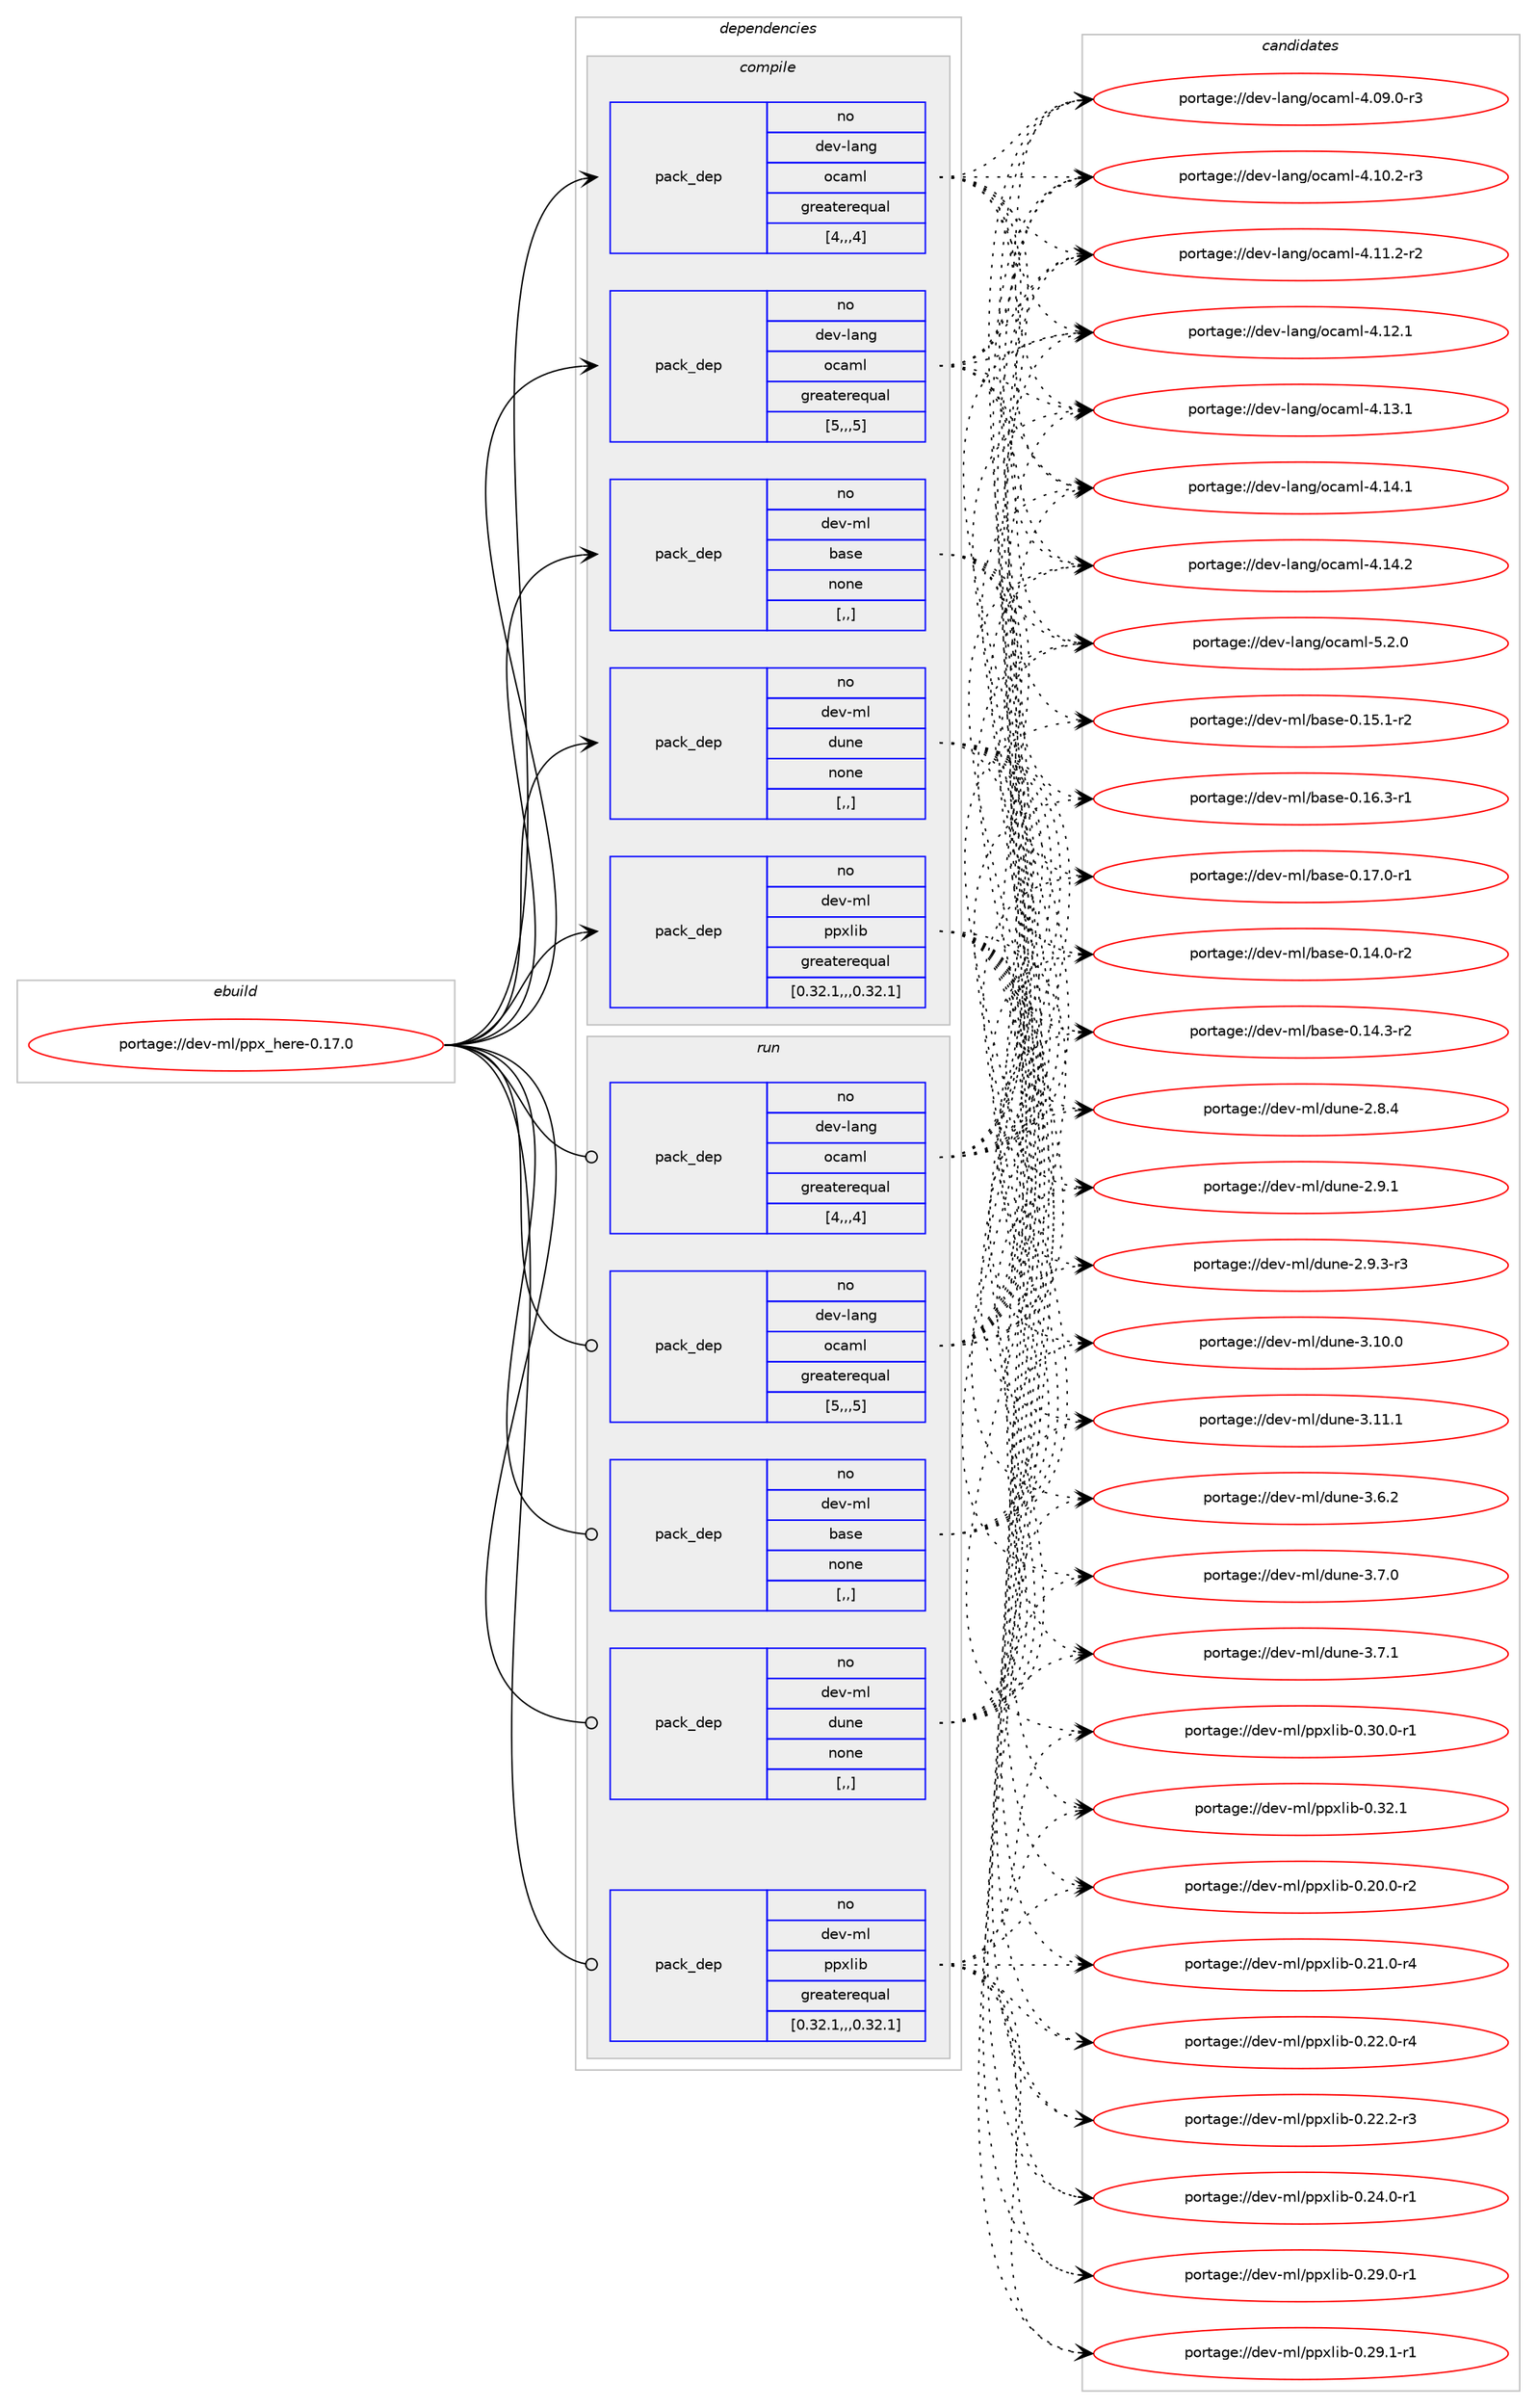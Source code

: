 digraph prolog {

# *************
# Graph options
# *************

newrank=true;
concentrate=true;
compound=true;
graph [rankdir=LR,fontname=Helvetica,fontsize=10,ranksep=1.5];#, ranksep=2.5, nodesep=0.2];
edge  [arrowhead=vee];
node  [fontname=Helvetica,fontsize=10];

# **********
# The ebuild
# **********

subgraph cluster_leftcol {
color=gray;
rank=same;
label=<<i>ebuild</i>>;
id [label="portage://dev-ml/ppx_here-0.17.0", color=red, width=4, href="../dev-ml/ppx_here-0.17.0.svg"];
}

# ****************
# The dependencies
# ****************

subgraph cluster_midcol {
color=gray;
label=<<i>dependencies</i>>;
subgraph cluster_compile {
fillcolor="#eeeeee";
style=filled;
label=<<i>compile</i>>;
subgraph pack89841 {
dependency119886 [label=<<TABLE BORDER="0" CELLBORDER="1" CELLSPACING="0" CELLPADDING="4" WIDTH="220"><TR><TD ROWSPAN="6" CELLPADDING="30">pack_dep</TD></TR><TR><TD WIDTH="110">no</TD></TR><TR><TD>dev-lang</TD></TR><TR><TD>ocaml</TD></TR><TR><TD>greaterequal</TD></TR><TR><TD>[4,,,4]</TD></TR></TABLE>>, shape=none, color=blue];
}
id:e -> dependency119886:w [weight=20,style="solid",arrowhead="vee"];
subgraph pack89842 {
dependency119887 [label=<<TABLE BORDER="0" CELLBORDER="1" CELLSPACING="0" CELLPADDING="4" WIDTH="220"><TR><TD ROWSPAN="6" CELLPADDING="30">pack_dep</TD></TR><TR><TD WIDTH="110">no</TD></TR><TR><TD>dev-lang</TD></TR><TR><TD>ocaml</TD></TR><TR><TD>greaterequal</TD></TR><TR><TD>[5,,,5]</TD></TR></TABLE>>, shape=none, color=blue];
}
id:e -> dependency119887:w [weight=20,style="solid",arrowhead="vee"];
subgraph pack89843 {
dependency119888 [label=<<TABLE BORDER="0" CELLBORDER="1" CELLSPACING="0" CELLPADDING="4" WIDTH="220"><TR><TD ROWSPAN="6" CELLPADDING="30">pack_dep</TD></TR><TR><TD WIDTH="110">no</TD></TR><TR><TD>dev-ml</TD></TR><TR><TD>base</TD></TR><TR><TD>none</TD></TR><TR><TD>[,,]</TD></TR></TABLE>>, shape=none, color=blue];
}
id:e -> dependency119888:w [weight=20,style="solid",arrowhead="vee"];
subgraph pack89844 {
dependency119889 [label=<<TABLE BORDER="0" CELLBORDER="1" CELLSPACING="0" CELLPADDING="4" WIDTH="220"><TR><TD ROWSPAN="6" CELLPADDING="30">pack_dep</TD></TR><TR><TD WIDTH="110">no</TD></TR><TR><TD>dev-ml</TD></TR><TR><TD>dune</TD></TR><TR><TD>none</TD></TR><TR><TD>[,,]</TD></TR></TABLE>>, shape=none, color=blue];
}
id:e -> dependency119889:w [weight=20,style="solid",arrowhead="vee"];
subgraph pack89845 {
dependency119890 [label=<<TABLE BORDER="0" CELLBORDER="1" CELLSPACING="0" CELLPADDING="4" WIDTH="220"><TR><TD ROWSPAN="6" CELLPADDING="30">pack_dep</TD></TR><TR><TD WIDTH="110">no</TD></TR><TR><TD>dev-ml</TD></TR><TR><TD>ppxlib</TD></TR><TR><TD>greaterequal</TD></TR><TR><TD>[0.32.1,,,0.32.1]</TD></TR></TABLE>>, shape=none, color=blue];
}
id:e -> dependency119890:w [weight=20,style="solid",arrowhead="vee"];
}
subgraph cluster_compileandrun {
fillcolor="#eeeeee";
style=filled;
label=<<i>compile and run</i>>;
}
subgraph cluster_run {
fillcolor="#eeeeee";
style=filled;
label=<<i>run</i>>;
subgraph pack89846 {
dependency119891 [label=<<TABLE BORDER="0" CELLBORDER="1" CELLSPACING="0" CELLPADDING="4" WIDTH="220"><TR><TD ROWSPAN="6" CELLPADDING="30">pack_dep</TD></TR><TR><TD WIDTH="110">no</TD></TR><TR><TD>dev-lang</TD></TR><TR><TD>ocaml</TD></TR><TR><TD>greaterequal</TD></TR><TR><TD>[4,,,4]</TD></TR></TABLE>>, shape=none, color=blue];
}
id:e -> dependency119891:w [weight=20,style="solid",arrowhead="odot"];
subgraph pack89847 {
dependency119892 [label=<<TABLE BORDER="0" CELLBORDER="1" CELLSPACING="0" CELLPADDING="4" WIDTH="220"><TR><TD ROWSPAN="6" CELLPADDING="30">pack_dep</TD></TR><TR><TD WIDTH="110">no</TD></TR><TR><TD>dev-lang</TD></TR><TR><TD>ocaml</TD></TR><TR><TD>greaterequal</TD></TR><TR><TD>[5,,,5]</TD></TR></TABLE>>, shape=none, color=blue];
}
id:e -> dependency119892:w [weight=20,style="solid",arrowhead="odot"];
subgraph pack89848 {
dependency119893 [label=<<TABLE BORDER="0" CELLBORDER="1" CELLSPACING="0" CELLPADDING="4" WIDTH="220"><TR><TD ROWSPAN="6" CELLPADDING="30">pack_dep</TD></TR><TR><TD WIDTH="110">no</TD></TR><TR><TD>dev-ml</TD></TR><TR><TD>base</TD></TR><TR><TD>none</TD></TR><TR><TD>[,,]</TD></TR></TABLE>>, shape=none, color=blue];
}
id:e -> dependency119893:w [weight=20,style="solid",arrowhead="odot"];
subgraph pack89849 {
dependency119894 [label=<<TABLE BORDER="0" CELLBORDER="1" CELLSPACING="0" CELLPADDING="4" WIDTH="220"><TR><TD ROWSPAN="6" CELLPADDING="30">pack_dep</TD></TR><TR><TD WIDTH="110">no</TD></TR><TR><TD>dev-ml</TD></TR><TR><TD>dune</TD></TR><TR><TD>none</TD></TR><TR><TD>[,,]</TD></TR></TABLE>>, shape=none, color=blue];
}
id:e -> dependency119894:w [weight=20,style="solid",arrowhead="odot"];
subgraph pack89850 {
dependency119895 [label=<<TABLE BORDER="0" CELLBORDER="1" CELLSPACING="0" CELLPADDING="4" WIDTH="220"><TR><TD ROWSPAN="6" CELLPADDING="30">pack_dep</TD></TR><TR><TD WIDTH="110">no</TD></TR><TR><TD>dev-ml</TD></TR><TR><TD>ppxlib</TD></TR><TR><TD>greaterequal</TD></TR><TR><TD>[0.32.1,,,0.32.1]</TD></TR></TABLE>>, shape=none, color=blue];
}
id:e -> dependency119895:w [weight=20,style="solid",arrowhead="odot"];
}
}

# **************
# The candidates
# **************

subgraph cluster_choices {
rank=same;
color=gray;
label=<<i>candidates</i>>;

subgraph choice89841 {
color=black;
nodesep=1;
choice1001011184510897110103471119997109108455246485746484511451 [label="portage://dev-lang/ocaml-4.09.0-r3", color=red, width=4,href="../dev-lang/ocaml-4.09.0-r3.svg"];
choice1001011184510897110103471119997109108455246494846504511451 [label="portage://dev-lang/ocaml-4.10.2-r3", color=red, width=4,href="../dev-lang/ocaml-4.10.2-r3.svg"];
choice1001011184510897110103471119997109108455246494946504511450 [label="portage://dev-lang/ocaml-4.11.2-r2", color=red, width=4,href="../dev-lang/ocaml-4.11.2-r2.svg"];
choice100101118451089711010347111999710910845524649504649 [label="portage://dev-lang/ocaml-4.12.1", color=red, width=4,href="../dev-lang/ocaml-4.12.1.svg"];
choice100101118451089711010347111999710910845524649514649 [label="portage://dev-lang/ocaml-4.13.1", color=red, width=4,href="../dev-lang/ocaml-4.13.1.svg"];
choice100101118451089711010347111999710910845524649524649 [label="portage://dev-lang/ocaml-4.14.1", color=red, width=4,href="../dev-lang/ocaml-4.14.1.svg"];
choice100101118451089711010347111999710910845524649524650 [label="portage://dev-lang/ocaml-4.14.2", color=red, width=4,href="../dev-lang/ocaml-4.14.2.svg"];
choice1001011184510897110103471119997109108455346504648 [label="portage://dev-lang/ocaml-5.2.0", color=red, width=4,href="../dev-lang/ocaml-5.2.0.svg"];
dependency119886:e -> choice1001011184510897110103471119997109108455246485746484511451:w [style=dotted,weight="100"];
dependency119886:e -> choice1001011184510897110103471119997109108455246494846504511451:w [style=dotted,weight="100"];
dependency119886:e -> choice1001011184510897110103471119997109108455246494946504511450:w [style=dotted,weight="100"];
dependency119886:e -> choice100101118451089711010347111999710910845524649504649:w [style=dotted,weight="100"];
dependency119886:e -> choice100101118451089711010347111999710910845524649514649:w [style=dotted,weight="100"];
dependency119886:e -> choice100101118451089711010347111999710910845524649524649:w [style=dotted,weight="100"];
dependency119886:e -> choice100101118451089711010347111999710910845524649524650:w [style=dotted,weight="100"];
dependency119886:e -> choice1001011184510897110103471119997109108455346504648:w [style=dotted,weight="100"];
}
subgraph choice89842 {
color=black;
nodesep=1;
choice1001011184510897110103471119997109108455246485746484511451 [label="portage://dev-lang/ocaml-4.09.0-r3", color=red, width=4,href="../dev-lang/ocaml-4.09.0-r3.svg"];
choice1001011184510897110103471119997109108455246494846504511451 [label="portage://dev-lang/ocaml-4.10.2-r3", color=red, width=4,href="../dev-lang/ocaml-4.10.2-r3.svg"];
choice1001011184510897110103471119997109108455246494946504511450 [label="portage://dev-lang/ocaml-4.11.2-r2", color=red, width=4,href="../dev-lang/ocaml-4.11.2-r2.svg"];
choice100101118451089711010347111999710910845524649504649 [label="portage://dev-lang/ocaml-4.12.1", color=red, width=4,href="../dev-lang/ocaml-4.12.1.svg"];
choice100101118451089711010347111999710910845524649514649 [label="portage://dev-lang/ocaml-4.13.1", color=red, width=4,href="../dev-lang/ocaml-4.13.1.svg"];
choice100101118451089711010347111999710910845524649524649 [label="portage://dev-lang/ocaml-4.14.1", color=red, width=4,href="../dev-lang/ocaml-4.14.1.svg"];
choice100101118451089711010347111999710910845524649524650 [label="portage://dev-lang/ocaml-4.14.2", color=red, width=4,href="../dev-lang/ocaml-4.14.2.svg"];
choice1001011184510897110103471119997109108455346504648 [label="portage://dev-lang/ocaml-5.2.0", color=red, width=4,href="../dev-lang/ocaml-5.2.0.svg"];
dependency119887:e -> choice1001011184510897110103471119997109108455246485746484511451:w [style=dotted,weight="100"];
dependency119887:e -> choice1001011184510897110103471119997109108455246494846504511451:w [style=dotted,weight="100"];
dependency119887:e -> choice1001011184510897110103471119997109108455246494946504511450:w [style=dotted,weight="100"];
dependency119887:e -> choice100101118451089711010347111999710910845524649504649:w [style=dotted,weight="100"];
dependency119887:e -> choice100101118451089711010347111999710910845524649514649:w [style=dotted,weight="100"];
dependency119887:e -> choice100101118451089711010347111999710910845524649524649:w [style=dotted,weight="100"];
dependency119887:e -> choice100101118451089711010347111999710910845524649524650:w [style=dotted,weight="100"];
dependency119887:e -> choice1001011184510897110103471119997109108455346504648:w [style=dotted,weight="100"];
}
subgraph choice89843 {
color=black;
nodesep=1;
choice10010111845109108479897115101454846495246484511450 [label="portage://dev-ml/base-0.14.0-r2", color=red, width=4,href="../dev-ml/base-0.14.0-r2.svg"];
choice10010111845109108479897115101454846495246514511450 [label="portage://dev-ml/base-0.14.3-r2", color=red, width=4,href="../dev-ml/base-0.14.3-r2.svg"];
choice10010111845109108479897115101454846495346494511450 [label="portage://dev-ml/base-0.15.1-r2", color=red, width=4,href="../dev-ml/base-0.15.1-r2.svg"];
choice10010111845109108479897115101454846495446514511449 [label="portage://dev-ml/base-0.16.3-r1", color=red, width=4,href="../dev-ml/base-0.16.3-r1.svg"];
choice10010111845109108479897115101454846495546484511449 [label="portage://dev-ml/base-0.17.0-r1", color=red, width=4,href="../dev-ml/base-0.17.0-r1.svg"];
dependency119888:e -> choice10010111845109108479897115101454846495246484511450:w [style=dotted,weight="100"];
dependency119888:e -> choice10010111845109108479897115101454846495246514511450:w [style=dotted,weight="100"];
dependency119888:e -> choice10010111845109108479897115101454846495346494511450:w [style=dotted,weight="100"];
dependency119888:e -> choice10010111845109108479897115101454846495446514511449:w [style=dotted,weight="100"];
dependency119888:e -> choice10010111845109108479897115101454846495546484511449:w [style=dotted,weight="100"];
}
subgraph choice89844 {
color=black;
nodesep=1;
choice1001011184510910847100117110101455046564652 [label="portage://dev-ml/dune-2.8.4", color=red, width=4,href="../dev-ml/dune-2.8.4.svg"];
choice1001011184510910847100117110101455046574649 [label="portage://dev-ml/dune-2.9.1", color=red, width=4,href="../dev-ml/dune-2.9.1.svg"];
choice10010111845109108471001171101014550465746514511451 [label="portage://dev-ml/dune-2.9.3-r3", color=red, width=4,href="../dev-ml/dune-2.9.3-r3.svg"];
choice100101118451091084710011711010145514649484648 [label="portage://dev-ml/dune-3.10.0", color=red, width=4,href="../dev-ml/dune-3.10.0.svg"];
choice100101118451091084710011711010145514649494649 [label="portage://dev-ml/dune-3.11.1", color=red, width=4,href="../dev-ml/dune-3.11.1.svg"];
choice1001011184510910847100117110101455146544650 [label="portage://dev-ml/dune-3.6.2", color=red, width=4,href="../dev-ml/dune-3.6.2.svg"];
choice1001011184510910847100117110101455146554648 [label="portage://dev-ml/dune-3.7.0", color=red, width=4,href="../dev-ml/dune-3.7.0.svg"];
choice1001011184510910847100117110101455146554649 [label="portage://dev-ml/dune-3.7.1", color=red, width=4,href="../dev-ml/dune-3.7.1.svg"];
dependency119889:e -> choice1001011184510910847100117110101455046564652:w [style=dotted,weight="100"];
dependency119889:e -> choice1001011184510910847100117110101455046574649:w [style=dotted,weight="100"];
dependency119889:e -> choice10010111845109108471001171101014550465746514511451:w [style=dotted,weight="100"];
dependency119889:e -> choice100101118451091084710011711010145514649484648:w [style=dotted,weight="100"];
dependency119889:e -> choice100101118451091084710011711010145514649494649:w [style=dotted,weight="100"];
dependency119889:e -> choice1001011184510910847100117110101455146544650:w [style=dotted,weight="100"];
dependency119889:e -> choice1001011184510910847100117110101455146554648:w [style=dotted,weight="100"];
dependency119889:e -> choice1001011184510910847100117110101455146554649:w [style=dotted,weight="100"];
}
subgraph choice89845 {
color=black;
nodesep=1;
choice100101118451091084711211212010810598454846504846484511450 [label="portage://dev-ml/ppxlib-0.20.0-r2", color=red, width=4,href="../dev-ml/ppxlib-0.20.0-r2.svg"];
choice100101118451091084711211212010810598454846504946484511452 [label="portage://dev-ml/ppxlib-0.21.0-r4", color=red, width=4,href="../dev-ml/ppxlib-0.21.0-r4.svg"];
choice100101118451091084711211212010810598454846505046484511452 [label="portage://dev-ml/ppxlib-0.22.0-r4", color=red, width=4,href="../dev-ml/ppxlib-0.22.0-r4.svg"];
choice100101118451091084711211212010810598454846505046504511451 [label="portage://dev-ml/ppxlib-0.22.2-r3", color=red, width=4,href="../dev-ml/ppxlib-0.22.2-r3.svg"];
choice100101118451091084711211212010810598454846505246484511449 [label="portage://dev-ml/ppxlib-0.24.0-r1", color=red, width=4,href="../dev-ml/ppxlib-0.24.0-r1.svg"];
choice100101118451091084711211212010810598454846505746484511449 [label="portage://dev-ml/ppxlib-0.29.0-r1", color=red, width=4,href="../dev-ml/ppxlib-0.29.0-r1.svg"];
choice100101118451091084711211212010810598454846505746494511449 [label="portage://dev-ml/ppxlib-0.29.1-r1", color=red, width=4,href="../dev-ml/ppxlib-0.29.1-r1.svg"];
choice100101118451091084711211212010810598454846514846484511449 [label="portage://dev-ml/ppxlib-0.30.0-r1", color=red, width=4,href="../dev-ml/ppxlib-0.30.0-r1.svg"];
choice10010111845109108471121121201081059845484651504649 [label="portage://dev-ml/ppxlib-0.32.1", color=red, width=4,href="../dev-ml/ppxlib-0.32.1.svg"];
dependency119890:e -> choice100101118451091084711211212010810598454846504846484511450:w [style=dotted,weight="100"];
dependency119890:e -> choice100101118451091084711211212010810598454846504946484511452:w [style=dotted,weight="100"];
dependency119890:e -> choice100101118451091084711211212010810598454846505046484511452:w [style=dotted,weight="100"];
dependency119890:e -> choice100101118451091084711211212010810598454846505046504511451:w [style=dotted,weight="100"];
dependency119890:e -> choice100101118451091084711211212010810598454846505246484511449:w [style=dotted,weight="100"];
dependency119890:e -> choice100101118451091084711211212010810598454846505746484511449:w [style=dotted,weight="100"];
dependency119890:e -> choice100101118451091084711211212010810598454846505746494511449:w [style=dotted,weight="100"];
dependency119890:e -> choice100101118451091084711211212010810598454846514846484511449:w [style=dotted,weight="100"];
dependency119890:e -> choice10010111845109108471121121201081059845484651504649:w [style=dotted,weight="100"];
}
subgraph choice89846 {
color=black;
nodesep=1;
choice1001011184510897110103471119997109108455246485746484511451 [label="portage://dev-lang/ocaml-4.09.0-r3", color=red, width=4,href="../dev-lang/ocaml-4.09.0-r3.svg"];
choice1001011184510897110103471119997109108455246494846504511451 [label="portage://dev-lang/ocaml-4.10.2-r3", color=red, width=4,href="../dev-lang/ocaml-4.10.2-r3.svg"];
choice1001011184510897110103471119997109108455246494946504511450 [label="portage://dev-lang/ocaml-4.11.2-r2", color=red, width=4,href="../dev-lang/ocaml-4.11.2-r2.svg"];
choice100101118451089711010347111999710910845524649504649 [label="portage://dev-lang/ocaml-4.12.1", color=red, width=4,href="../dev-lang/ocaml-4.12.1.svg"];
choice100101118451089711010347111999710910845524649514649 [label="portage://dev-lang/ocaml-4.13.1", color=red, width=4,href="../dev-lang/ocaml-4.13.1.svg"];
choice100101118451089711010347111999710910845524649524649 [label="portage://dev-lang/ocaml-4.14.1", color=red, width=4,href="../dev-lang/ocaml-4.14.1.svg"];
choice100101118451089711010347111999710910845524649524650 [label="portage://dev-lang/ocaml-4.14.2", color=red, width=4,href="../dev-lang/ocaml-4.14.2.svg"];
choice1001011184510897110103471119997109108455346504648 [label="portage://dev-lang/ocaml-5.2.0", color=red, width=4,href="../dev-lang/ocaml-5.2.0.svg"];
dependency119891:e -> choice1001011184510897110103471119997109108455246485746484511451:w [style=dotted,weight="100"];
dependency119891:e -> choice1001011184510897110103471119997109108455246494846504511451:w [style=dotted,weight="100"];
dependency119891:e -> choice1001011184510897110103471119997109108455246494946504511450:w [style=dotted,weight="100"];
dependency119891:e -> choice100101118451089711010347111999710910845524649504649:w [style=dotted,weight="100"];
dependency119891:e -> choice100101118451089711010347111999710910845524649514649:w [style=dotted,weight="100"];
dependency119891:e -> choice100101118451089711010347111999710910845524649524649:w [style=dotted,weight="100"];
dependency119891:e -> choice100101118451089711010347111999710910845524649524650:w [style=dotted,weight="100"];
dependency119891:e -> choice1001011184510897110103471119997109108455346504648:w [style=dotted,weight="100"];
}
subgraph choice89847 {
color=black;
nodesep=1;
choice1001011184510897110103471119997109108455246485746484511451 [label="portage://dev-lang/ocaml-4.09.0-r3", color=red, width=4,href="../dev-lang/ocaml-4.09.0-r3.svg"];
choice1001011184510897110103471119997109108455246494846504511451 [label="portage://dev-lang/ocaml-4.10.2-r3", color=red, width=4,href="../dev-lang/ocaml-4.10.2-r3.svg"];
choice1001011184510897110103471119997109108455246494946504511450 [label="portage://dev-lang/ocaml-4.11.2-r2", color=red, width=4,href="../dev-lang/ocaml-4.11.2-r2.svg"];
choice100101118451089711010347111999710910845524649504649 [label="portage://dev-lang/ocaml-4.12.1", color=red, width=4,href="../dev-lang/ocaml-4.12.1.svg"];
choice100101118451089711010347111999710910845524649514649 [label="portage://dev-lang/ocaml-4.13.1", color=red, width=4,href="../dev-lang/ocaml-4.13.1.svg"];
choice100101118451089711010347111999710910845524649524649 [label="portage://dev-lang/ocaml-4.14.1", color=red, width=4,href="../dev-lang/ocaml-4.14.1.svg"];
choice100101118451089711010347111999710910845524649524650 [label="portage://dev-lang/ocaml-4.14.2", color=red, width=4,href="../dev-lang/ocaml-4.14.2.svg"];
choice1001011184510897110103471119997109108455346504648 [label="portage://dev-lang/ocaml-5.2.0", color=red, width=4,href="../dev-lang/ocaml-5.2.0.svg"];
dependency119892:e -> choice1001011184510897110103471119997109108455246485746484511451:w [style=dotted,weight="100"];
dependency119892:e -> choice1001011184510897110103471119997109108455246494846504511451:w [style=dotted,weight="100"];
dependency119892:e -> choice1001011184510897110103471119997109108455246494946504511450:w [style=dotted,weight="100"];
dependency119892:e -> choice100101118451089711010347111999710910845524649504649:w [style=dotted,weight="100"];
dependency119892:e -> choice100101118451089711010347111999710910845524649514649:w [style=dotted,weight="100"];
dependency119892:e -> choice100101118451089711010347111999710910845524649524649:w [style=dotted,weight="100"];
dependency119892:e -> choice100101118451089711010347111999710910845524649524650:w [style=dotted,weight="100"];
dependency119892:e -> choice1001011184510897110103471119997109108455346504648:w [style=dotted,weight="100"];
}
subgraph choice89848 {
color=black;
nodesep=1;
choice10010111845109108479897115101454846495246484511450 [label="portage://dev-ml/base-0.14.0-r2", color=red, width=4,href="../dev-ml/base-0.14.0-r2.svg"];
choice10010111845109108479897115101454846495246514511450 [label="portage://dev-ml/base-0.14.3-r2", color=red, width=4,href="../dev-ml/base-0.14.3-r2.svg"];
choice10010111845109108479897115101454846495346494511450 [label="portage://dev-ml/base-0.15.1-r2", color=red, width=4,href="../dev-ml/base-0.15.1-r2.svg"];
choice10010111845109108479897115101454846495446514511449 [label="portage://dev-ml/base-0.16.3-r1", color=red, width=4,href="../dev-ml/base-0.16.3-r1.svg"];
choice10010111845109108479897115101454846495546484511449 [label="portage://dev-ml/base-0.17.0-r1", color=red, width=4,href="../dev-ml/base-0.17.0-r1.svg"];
dependency119893:e -> choice10010111845109108479897115101454846495246484511450:w [style=dotted,weight="100"];
dependency119893:e -> choice10010111845109108479897115101454846495246514511450:w [style=dotted,weight="100"];
dependency119893:e -> choice10010111845109108479897115101454846495346494511450:w [style=dotted,weight="100"];
dependency119893:e -> choice10010111845109108479897115101454846495446514511449:w [style=dotted,weight="100"];
dependency119893:e -> choice10010111845109108479897115101454846495546484511449:w [style=dotted,weight="100"];
}
subgraph choice89849 {
color=black;
nodesep=1;
choice1001011184510910847100117110101455046564652 [label="portage://dev-ml/dune-2.8.4", color=red, width=4,href="../dev-ml/dune-2.8.4.svg"];
choice1001011184510910847100117110101455046574649 [label="portage://dev-ml/dune-2.9.1", color=red, width=4,href="../dev-ml/dune-2.9.1.svg"];
choice10010111845109108471001171101014550465746514511451 [label="portage://dev-ml/dune-2.9.3-r3", color=red, width=4,href="../dev-ml/dune-2.9.3-r3.svg"];
choice100101118451091084710011711010145514649484648 [label="portage://dev-ml/dune-3.10.0", color=red, width=4,href="../dev-ml/dune-3.10.0.svg"];
choice100101118451091084710011711010145514649494649 [label="portage://dev-ml/dune-3.11.1", color=red, width=4,href="../dev-ml/dune-3.11.1.svg"];
choice1001011184510910847100117110101455146544650 [label="portage://dev-ml/dune-3.6.2", color=red, width=4,href="../dev-ml/dune-3.6.2.svg"];
choice1001011184510910847100117110101455146554648 [label="portage://dev-ml/dune-3.7.0", color=red, width=4,href="../dev-ml/dune-3.7.0.svg"];
choice1001011184510910847100117110101455146554649 [label="portage://dev-ml/dune-3.7.1", color=red, width=4,href="../dev-ml/dune-3.7.1.svg"];
dependency119894:e -> choice1001011184510910847100117110101455046564652:w [style=dotted,weight="100"];
dependency119894:e -> choice1001011184510910847100117110101455046574649:w [style=dotted,weight="100"];
dependency119894:e -> choice10010111845109108471001171101014550465746514511451:w [style=dotted,weight="100"];
dependency119894:e -> choice100101118451091084710011711010145514649484648:w [style=dotted,weight="100"];
dependency119894:e -> choice100101118451091084710011711010145514649494649:w [style=dotted,weight="100"];
dependency119894:e -> choice1001011184510910847100117110101455146544650:w [style=dotted,weight="100"];
dependency119894:e -> choice1001011184510910847100117110101455146554648:w [style=dotted,weight="100"];
dependency119894:e -> choice1001011184510910847100117110101455146554649:w [style=dotted,weight="100"];
}
subgraph choice89850 {
color=black;
nodesep=1;
choice100101118451091084711211212010810598454846504846484511450 [label="portage://dev-ml/ppxlib-0.20.0-r2", color=red, width=4,href="../dev-ml/ppxlib-0.20.0-r2.svg"];
choice100101118451091084711211212010810598454846504946484511452 [label="portage://dev-ml/ppxlib-0.21.0-r4", color=red, width=4,href="../dev-ml/ppxlib-0.21.0-r4.svg"];
choice100101118451091084711211212010810598454846505046484511452 [label="portage://dev-ml/ppxlib-0.22.0-r4", color=red, width=4,href="../dev-ml/ppxlib-0.22.0-r4.svg"];
choice100101118451091084711211212010810598454846505046504511451 [label="portage://dev-ml/ppxlib-0.22.2-r3", color=red, width=4,href="../dev-ml/ppxlib-0.22.2-r3.svg"];
choice100101118451091084711211212010810598454846505246484511449 [label="portage://dev-ml/ppxlib-0.24.0-r1", color=red, width=4,href="../dev-ml/ppxlib-0.24.0-r1.svg"];
choice100101118451091084711211212010810598454846505746484511449 [label="portage://dev-ml/ppxlib-0.29.0-r1", color=red, width=4,href="../dev-ml/ppxlib-0.29.0-r1.svg"];
choice100101118451091084711211212010810598454846505746494511449 [label="portage://dev-ml/ppxlib-0.29.1-r1", color=red, width=4,href="../dev-ml/ppxlib-0.29.1-r1.svg"];
choice100101118451091084711211212010810598454846514846484511449 [label="portage://dev-ml/ppxlib-0.30.0-r1", color=red, width=4,href="../dev-ml/ppxlib-0.30.0-r1.svg"];
choice10010111845109108471121121201081059845484651504649 [label="portage://dev-ml/ppxlib-0.32.1", color=red, width=4,href="../dev-ml/ppxlib-0.32.1.svg"];
dependency119895:e -> choice100101118451091084711211212010810598454846504846484511450:w [style=dotted,weight="100"];
dependency119895:e -> choice100101118451091084711211212010810598454846504946484511452:w [style=dotted,weight="100"];
dependency119895:e -> choice100101118451091084711211212010810598454846505046484511452:w [style=dotted,weight="100"];
dependency119895:e -> choice100101118451091084711211212010810598454846505046504511451:w [style=dotted,weight="100"];
dependency119895:e -> choice100101118451091084711211212010810598454846505246484511449:w [style=dotted,weight="100"];
dependency119895:e -> choice100101118451091084711211212010810598454846505746484511449:w [style=dotted,weight="100"];
dependency119895:e -> choice100101118451091084711211212010810598454846505746494511449:w [style=dotted,weight="100"];
dependency119895:e -> choice100101118451091084711211212010810598454846514846484511449:w [style=dotted,weight="100"];
dependency119895:e -> choice10010111845109108471121121201081059845484651504649:w [style=dotted,weight="100"];
}
}

}
